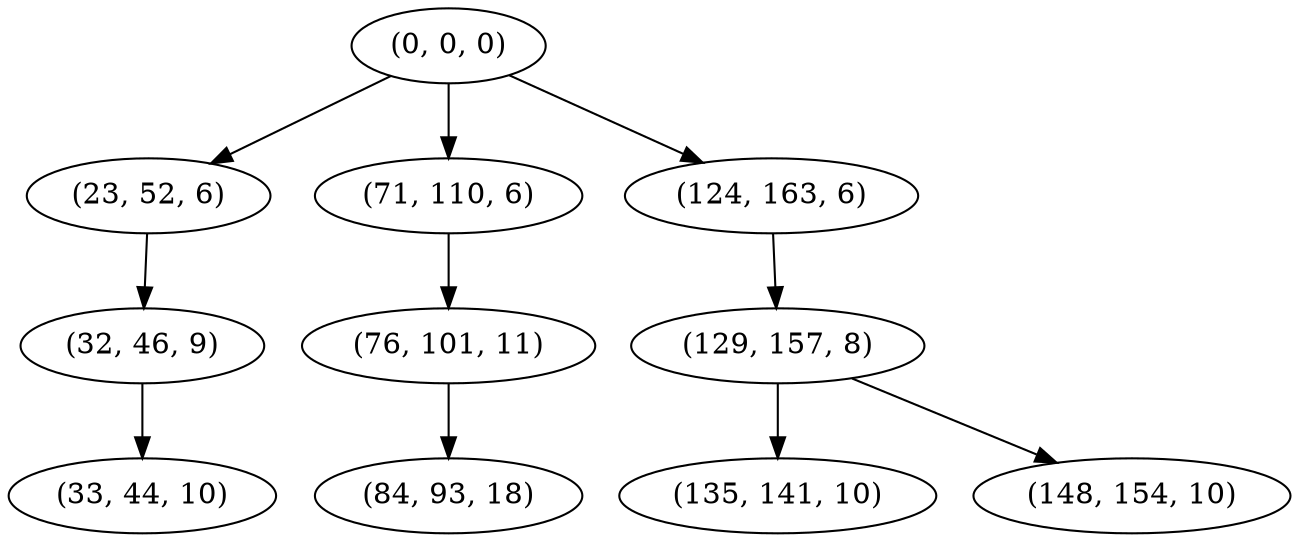 digraph tree {
    "(0, 0, 0)";
    "(23, 52, 6)";
    "(32, 46, 9)";
    "(33, 44, 10)";
    "(71, 110, 6)";
    "(76, 101, 11)";
    "(84, 93, 18)";
    "(124, 163, 6)";
    "(129, 157, 8)";
    "(135, 141, 10)";
    "(148, 154, 10)";
    "(0, 0, 0)" -> "(23, 52, 6)";
    "(0, 0, 0)" -> "(71, 110, 6)";
    "(0, 0, 0)" -> "(124, 163, 6)";
    "(23, 52, 6)" -> "(32, 46, 9)";
    "(32, 46, 9)" -> "(33, 44, 10)";
    "(71, 110, 6)" -> "(76, 101, 11)";
    "(76, 101, 11)" -> "(84, 93, 18)";
    "(124, 163, 6)" -> "(129, 157, 8)";
    "(129, 157, 8)" -> "(135, 141, 10)";
    "(129, 157, 8)" -> "(148, 154, 10)";
}
